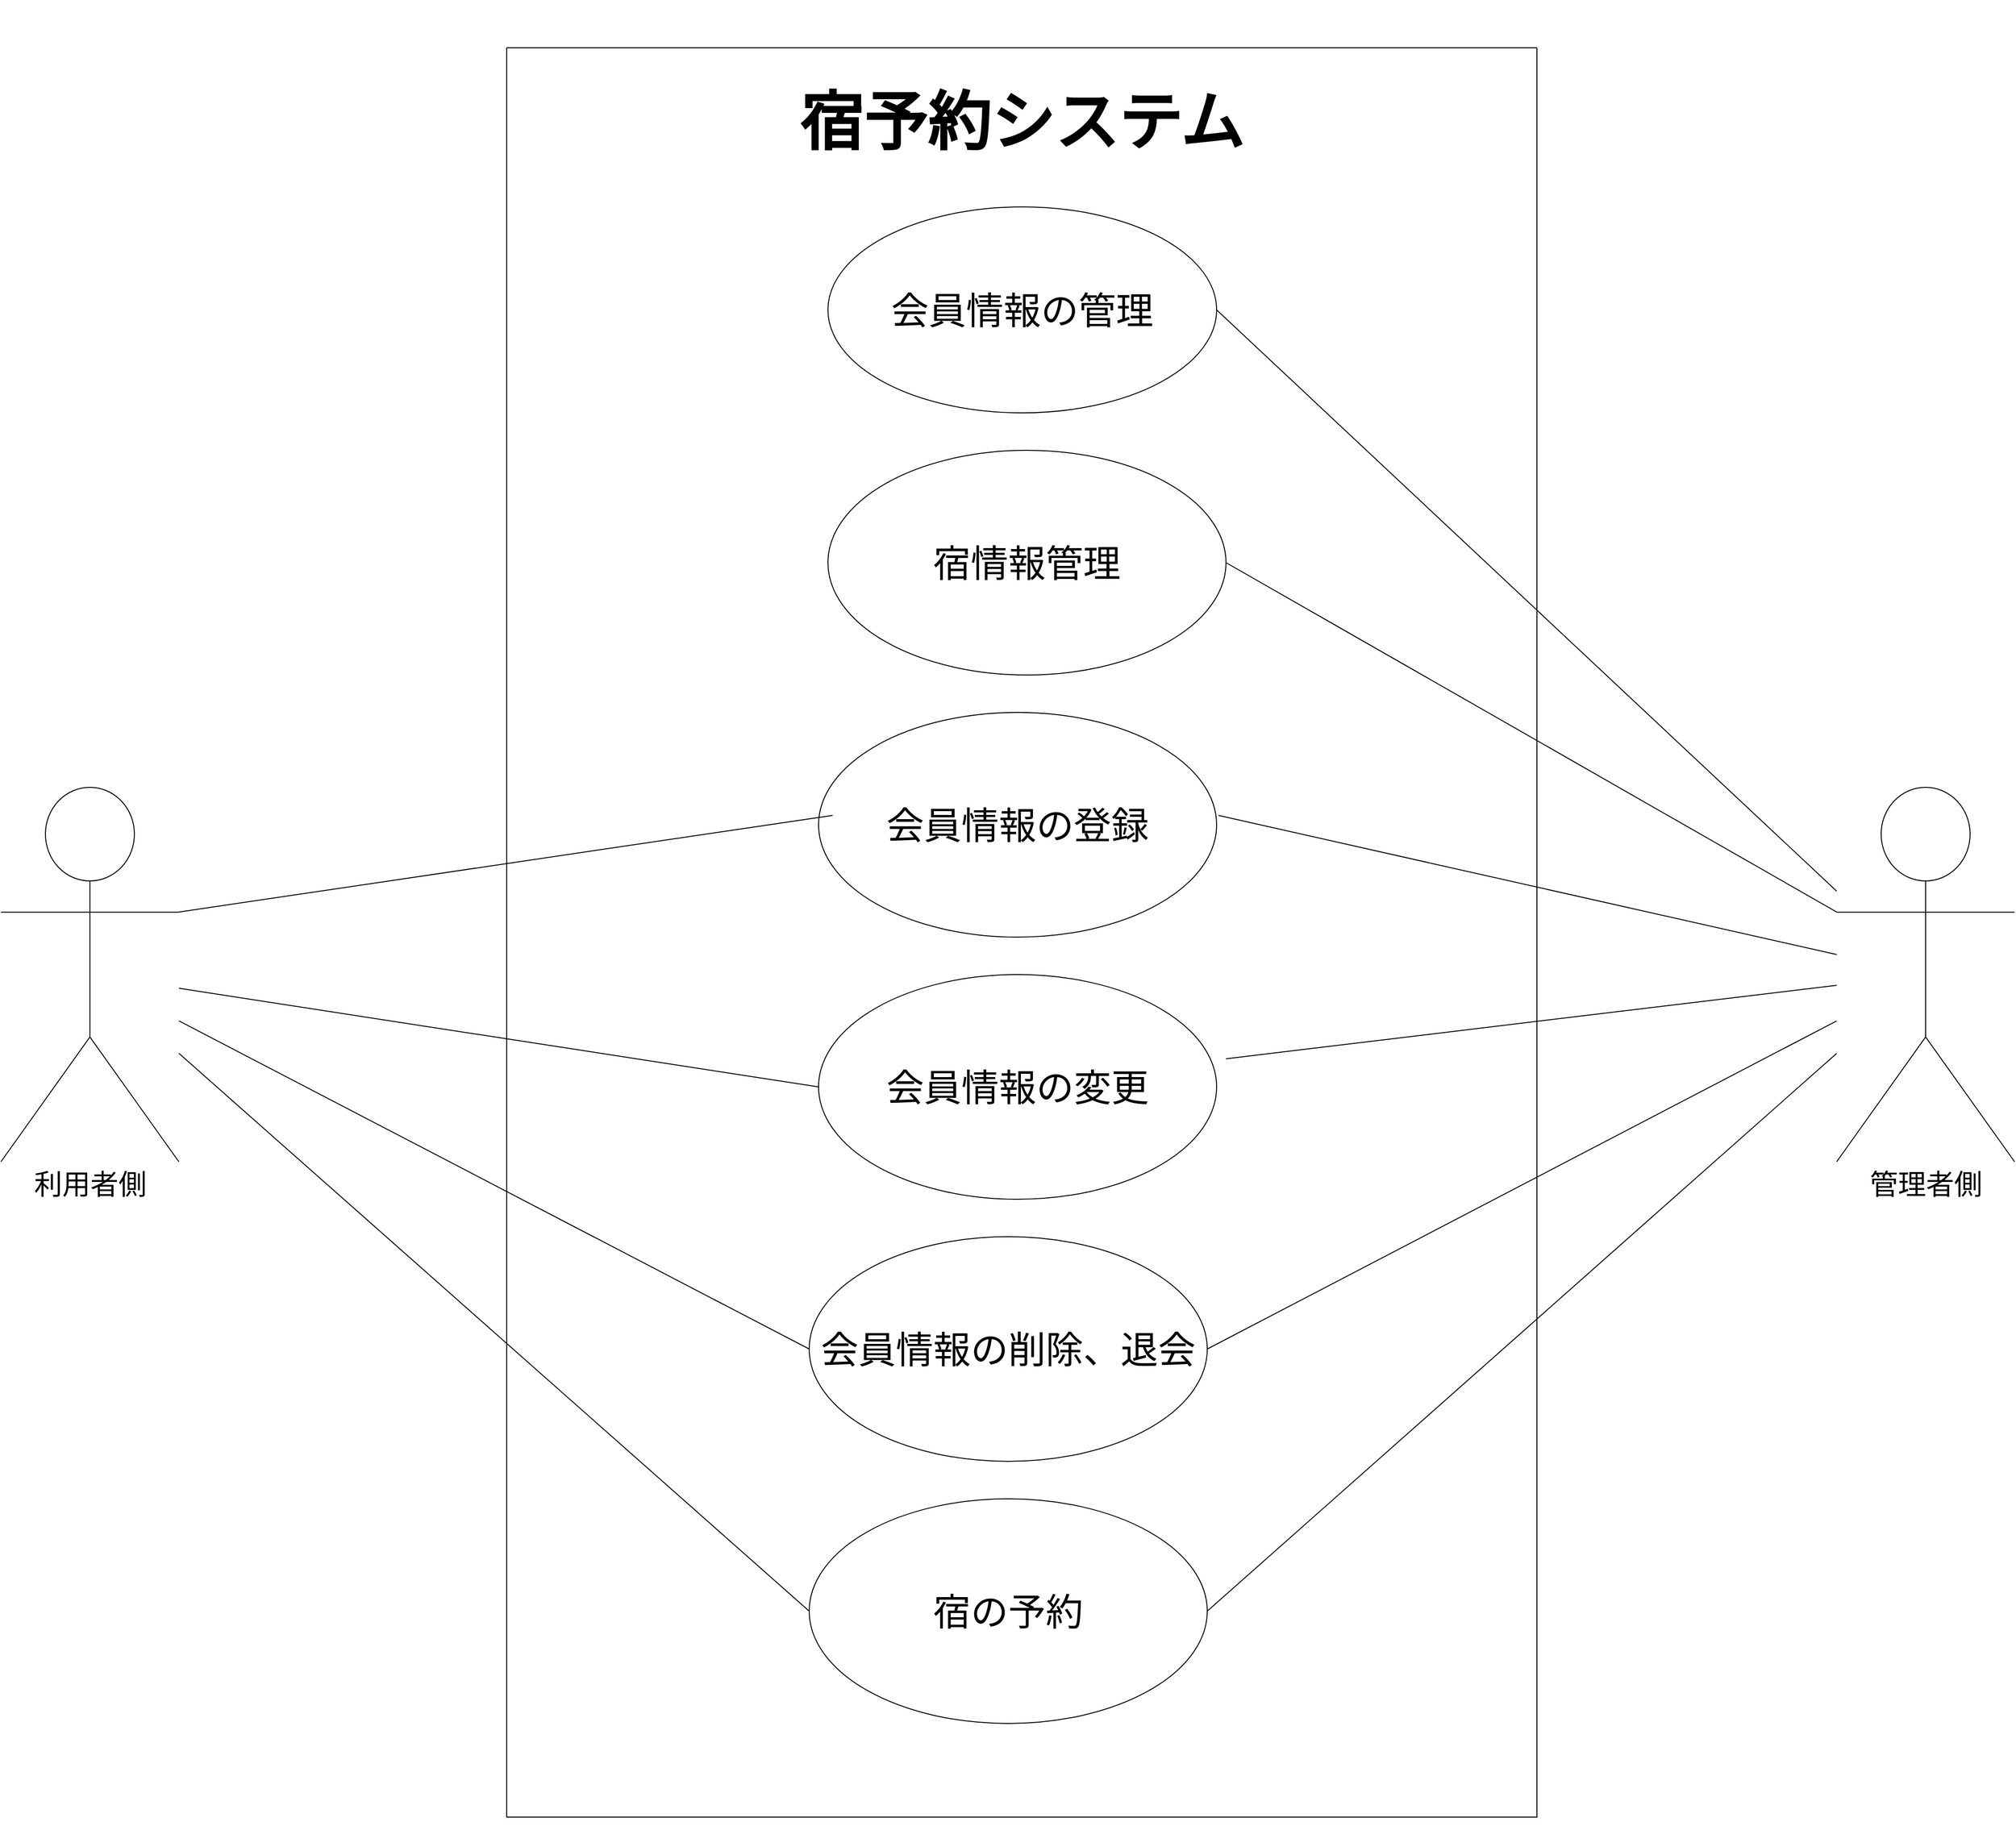 <mxfile version="18.0.4" type="device"><diagram id="PTX03C8zozxvsGrrgiGg" name="ページ1"><mxGraphModel dx="4568" dy="3912" grid="1" gridSize="10" guides="1" tooltips="1" connect="1" arrows="1" fold="1" page="1" pageScale="1" pageWidth="1100" pageHeight="1700" math="0" shadow="0"><root><mxCell id="0"/><mxCell id="1" parent="0"/><mxCell id="YQOPRE4tXdRCadxVIWwj-1" value="&lt;font style=&quot;font-size: 30px;&quot;&gt;利用者側&lt;/font&gt;" style="shape=umlActor;verticalLabelPosition=bottom;verticalAlign=top;html=1;outlineConnect=0;" parent="1" vertex="1"><mxGeometry x="-550" y="-60" width="190" height="400" as="geometry"/></mxCell><mxCell id="YQOPRE4tXdRCadxVIWwj-5" value="&lt;font style=&quot;font-size: 30px;&quot;&gt;管理者側&lt;/font&gt;" style="shape=umlActor;verticalLabelPosition=bottom;verticalAlign=top;html=1;outlineConnect=0;" parent="1" vertex="1"><mxGeometry x="1410" y="-60" width="190" height="400" as="geometry"/></mxCell><mxCell id="YQOPRE4tXdRCadxVIWwj-9" value="" style="swimlane;startSize=0;fontSize=68;" parent="1" vertex="1"><mxGeometry x="-10" y="-850" width="1100" height="1890" as="geometry"/></mxCell><mxCell id="YQOPRE4tXdRCadxVIWwj-8" value="&lt;h4&gt;&lt;b&gt;宿予約システム&lt;/b&gt;&lt;/h4&gt;" style="text;html=1;strokeColor=none;fillColor=none;align=center;verticalAlign=middle;whiteSpace=wrap;rounded=0;fontSize=68;" parent="YQOPRE4tXdRCadxVIWwj-9" vertex="1"><mxGeometry x="190" y="20" width="720" height="120" as="geometry"/></mxCell><mxCell id="YQOPRE4tXdRCadxVIWwj-4" value="&lt;font style=&quot;font-size: 40px;&quot;&gt;会員情報の管理&lt;/font&gt;" style="ellipse;whiteSpace=wrap;html=1;fontSize=30;" parent="YQOPRE4tXdRCadxVIWwj-9" vertex="1"><mxGeometry x="343" y="170" width="415" height="220" as="geometry"/></mxCell><mxCell id="YQOPRE4tXdRCadxVIWwj-7" value="&lt;span style=&quot;font-size: 40px;&quot;&gt;宿情報管理&lt;/span&gt;" style="ellipse;whiteSpace=wrap;html=1;fontSize=30;" parent="YQOPRE4tXdRCadxVIWwj-9" vertex="1"><mxGeometry x="343" y="430" width="425" height="240" as="geometry"/></mxCell><mxCell id="YQOPRE4tXdRCadxVIWwj-24" value="&lt;font style=&quot;font-size: 40px;&quot;&gt;会員情報の登録&lt;/font&gt;" style="ellipse;whiteSpace=wrap;html=1;fontSize=30;" parent="YQOPRE4tXdRCadxVIWwj-9" vertex="1"><mxGeometry x="333" y="710" width="425" height="240" as="geometry"/></mxCell><mxCell id="YQOPRE4tXdRCadxVIWwj-25" value="&lt;span style=&quot;font-size: 40px;&quot;&gt;会員情報の変更&lt;/span&gt;" style="ellipse;whiteSpace=wrap;html=1;fontSize=30;" parent="YQOPRE4tXdRCadxVIWwj-9" vertex="1"><mxGeometry x="333" y="990" width="425" height="240" as="geometry"/></mxCell><mxCell id="YQOPRE4tXdRCadxVIWwj-26" value="&lt;font style=&quot;font-size: 40px;&quot;&gt;会員情報の削除、退会&lt;/font&gt;" style="ellipse;whiteSpace=wrap;html=1;fontSize=30;" parent="YQOPRE4tXdRCadxVIWwj-9" vertex="1"><mxGeometry x="323" y="1270" width="425" height="240" as="geometry"/></mxCell><mxCell id="YQOPRE4tXdRCadxVIWwj-27" value="&lt;font style=&quot;font-size: 40px;&quot;&gt;宿の予約&lt;/font&gt;" style="ellipse;whiteSpace=wrap;html=1;fontSize=30;" parent="YQOPRE4tXdRCadxVIWwj-9" vertex="1"><mxGeometry x="323" y="1550" width="425" height="240" as="geometry"/></mxCell><mxCell id="YQOPRE4tXdRCadxVIWwj-10" value="" style="endArrow=none;html=1;rounded=0;fontSize=68;entryX=0;entryY=0.5;entryDx=0;entryDy=0;" parent="1" source="YQOPRE4tXdRCadxVIWwj-1" target="YQOPRE4tXdRCadxVIWwj-26" edge="1"><mxGeometry width="50" height="50" relative="1" as="geometry"><mxPoint x="570" y="-30" as="sourcePoint"/><mxPoint x="-230" y="-170" as="targetPoint"/></mxGeometry></mxCell><mxCell id="YQOPRE4tXdRCadxVIWwj-14" value="" style="endArrow=none;html=1;rounded=0;fontSize=40;entryX=0;entryY=0.5;entryDx=0;entryDy=0;exitX=1;exitY=0.333;exitDx=0;exitDy=0;exitPerimeter=0;" parent="1" source="YQOPRE4tXdRCadxVIWwj-1" edge="1"><mxGeometry width="50" height="50" relative="1" as="geometry"><mxPoint x="-310" as="sourcePoint"/><mxPoint x="338" y="-30" as="targetPoint"/></mxGeometry></mxCell><mxCell id="YQOPRE4tXdRCadxVIWwj-15" value="" style="endArrow=none;html=1;rounded=0;fontSize=40;" parent="1" target="YQOPRE4tXdRCadxVIWwj-5" edge="1"><mxGeometry width="50" height="50" relative="1" as="geometry"><mxPoint x="750" y="-30" as="sourcePoint"/><mxPoint x="780" y="-80" as="targetPoint"/></mxGeometry></mxCell><mxCell id="YQOPRE4tXdRCadxVIWwj-16" value="" style="endArrow=none;html=1;rounded=0;fontSize=40;exitX=1;exitY=0.5;exitDx=0;exitDy=0;" parent="1" source="YQOPRE4tXdRCadxVIWwj-4" target="YQOPRE4tXdRCadxVIWwj-5" edge="1"><mxGeometry width="50" height="50" relative="1" as="geometry"><mxPoint x="1280" y="-500" as="sourcePoint"/><mxPoint x="1390" y="-130" as="targetPoint"/></mxGeometry></mxCell><mxCell id="YQOPRE4tXdRCadxVIWwj-17" value="" style="endArrow=none;html=1;rounded=0;fontSize=40;exitX=1;exitY=0.5;exitDx=0;exitDy=0;entryX=0;entryY=0.333;entryDx=0;entryDy=0;entryPerimeter=0;" parent="1" source="YQOPRE4tXdRCadxVIWwj-7" target="YQOPRE4tXdRCadxVIWwj-5" edge="1"><mxGeometry width="50" height="50" relative="1" as="geometry"><mxPoint x="1280" y="-410" as="sourcePoint"/><mxPoint x="1390" y="-110" as="targetPoint"/></mxGeometry></mxCell><mxCell id="YQOPRE4tXdRCadxVIWwj-18" value="" style="endArrow=none;html=1;rounded=0;fontSize=40;exitX=1;exitY=0.5;exitDx=0;exitDy=0;" parent="1" target="YQOPRE4tXdRCadxVIWwj-5" edge="1"><mxGeometry width="50" height="50" relative="1" as="geometry"><mxPoint x="758" y="230" as="sourcePoint"/><mxPoint x="800" y="260" as="targetPoint"/></mxGeometry></mxCell><mxCell id="YQOPRE4tXdRCadxVIWwj-19" style="edgeStyle=orthogonalEdgeStyle;rounded=0;orthogonalLoop=1;jettySize=auto;html=1;exitX=0.5;exitY=1;exitDx=0;exitDy=0;fontSize=40;" parent="1" source="YQOPRE4tXdRCadxVIWwj-9" target="YQOPRE4tXdRCadxVIWwj-9" edge="1"><mxGeometry relative="1" as="geometry"/></mxCell><mxCell id="YQOPRE4tXdRCadxVIWwj-11" value="" style="endArrow=none;html=1;rounded=0;fontSize=68;entryX=0;entryY=0.5;entryDx=0;entryDy=0;" parent="1" source="YQOPRE4tXdRCadxVIWwj-1" target="YQOPRE4tXdRCadxVIWwj-25" edge="1"><mxGeometry width="50" height="50" relative="1" as="geometry"><mxPoint x="-310" y="-30" as="sourcePoint"/><mxPoint x="-370" y="-590" as="targetPoint"/></mxGeometry></mxCell><mxCell id="YQOPRE4tXdRCadxVIWwj-28" value="" style="endArrow=none;html=1;rounded=0;fontSize=68;entryX=0;entryY=0.5;entryDx=0;entryDy=0;" parent="1" source="YQOPRE4tXdRCadxVIWwj-1" target="YQOPRE4tXdRCadxVIWwj-27" edge="1"><mxGeometry width="50" height="50" relative="1" as="geometry"><mxPoint x="-90" y="580" as="sourcePoint"/><mxPoint x="623.0" y="712.364" as="targetPoint"/></mxGeometry></mxCell><mxCell id="YQOPRE4tXdRCadxVIWwj-29" value="" style="endArrow=none;html=1;rounded=0;fontSize=40;exitX=1;exitY=0.5;exitDx=0;exitDy=0;" parent="1" source="YQOPRE4tXdRCadxVIWwj-26" target="YQOPRE4tXdRCadxVIWwj-5" edge="1"><mxGeometry width="50" height="50" relative="1" as="geometry"><mxPoint x="1210" y="490" as="sourcePoint"/><mxPoint x="1882" y="568.853" as="targetPoint"/></mxGeometry></mxCell><mxCell id="YQOPRE4tXdRCadxVIWwj-30" value="" style="endArrow=none;html=1;rounded=0;fontSize=40;exitX=1;exitY=0.5;exitDx=0;exitDy=0;" parent="1" source="YQOPRE4tXdRCadxVIWwj-27" target="YQOPRE4tXdRCadxVIWwj-5" edge="1"><mxGeometry width="50" height="50" relative="1" as="geometry"><mxPoint x="1160" y="600" as="sourcePoint"/><mxPoint x="1852" y="406.557" as="targetPoint"/></mxGeometry></mxCell></root></mxGraphModel></diagram></mxfile>